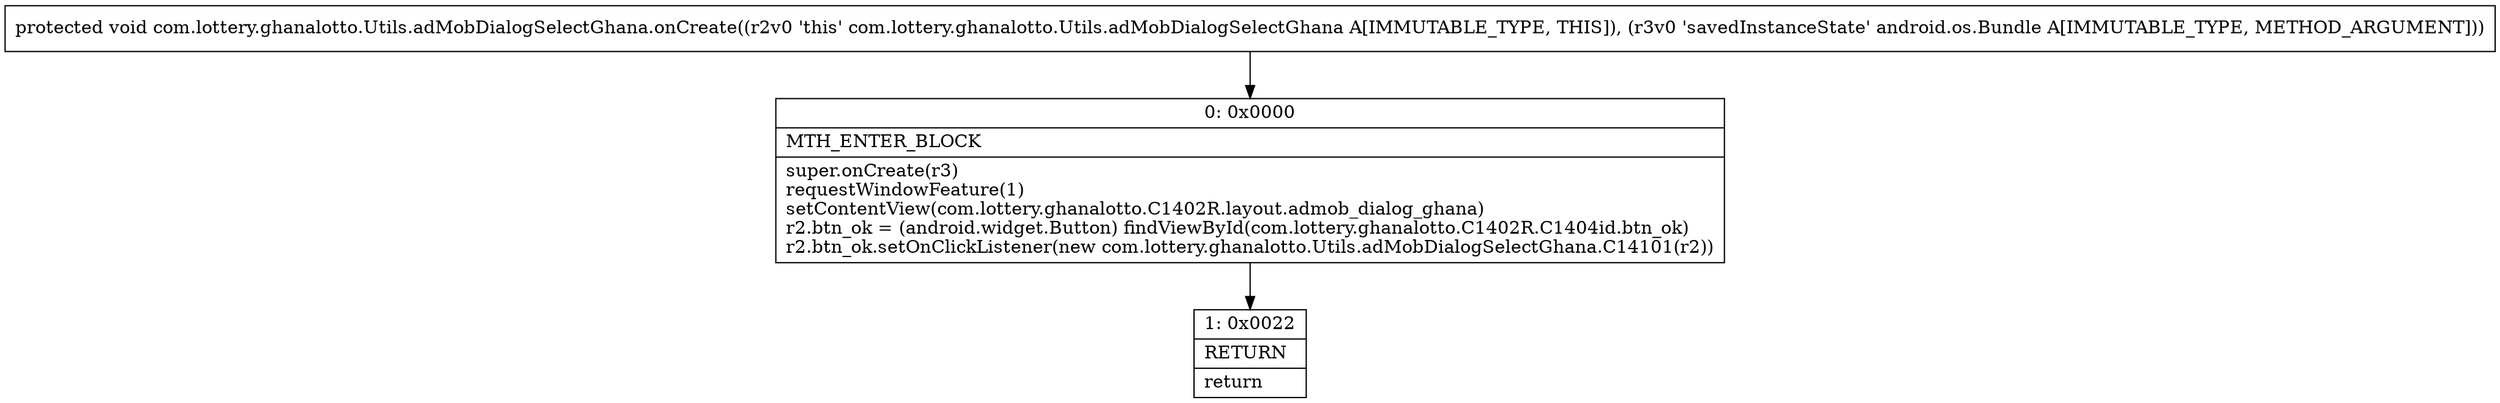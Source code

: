 digraph "CFG forcom.lottery.ghanalotto.Utils.adMobDialogSelectGhana.onCreate(Landroid\/os\/Bundle;)V" {
Node_0 [shape=record,label="{0\:\ 0x0000|MTH_ENTER_BLOCK\l|super.onCreate(r3)\lrequestWindowFeature(1)\lsetContentView(com.lottery.ghanalotto.C1402R.layout.admob_dialog_ghana)\lr2.btn_ok = (android.widget.Button) findViewById(com.lottery.ghanalotto.C1402R.C1404id.btn_ok)\lr2.btn_ok.setOnClickListener(new com.lottery.ghanalotto.Utils.adMobDialogSelectGhana.C14101(r2))\l}"];
Node_1 [shape=record,label="{1\:\ 0x0022|RETURN\l|return\l}"];
MethodNode[shape=record,label="{protected void com.lottery.ghanalotto.Utils.adMobDialogSelectGhana.onCreate((r2v0 'this' com.lottery.ghanalotto.Utils.adMobDialogSelectGhana A[IMMUTABLE_TYPE, THIS]), (r3v0 'savedInstanceState' android.os.Bundle A[IMMUTABLE_TYPE, METHOD_ARGUMENT])) }"];
MethodNode -> Node_0;
Node_0 -> Node_1;
}

